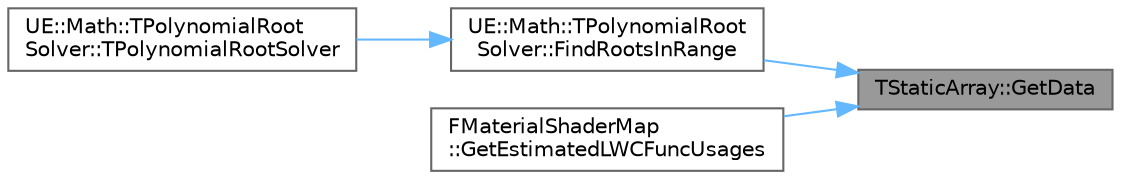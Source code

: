 digraph "TStaticArray::GetData"
{
 // INTERACTIVE_SVG=YES
 // LATEX_PDF_SIZE
  bgcolor="transparent";
  edge [fontname=Helvetica,fontsize=10,labelfontname=Helvetica,labelfontsize=10];
  node [fontname=Helvetica,fontsize=10,shape=box,height=0.2,width=0.4];
  rankdir="RL";
  Node1 [id="Node000001",label="TStaticArray::GetData",height=0.2,width=0.4,color="gray40", fillcolor="grey60", style="filled", fontcolor="black",tooltip="A pointer to the first element of the array."];
  Node1 -> Node2 [id="edge1_Node000001_Node000002",dir="back",color="steelblue1",style="solid",tooltip=" "];
  Node2 [id="Node000002",label="UE::Math::TPolynomialRoot\lSolver::FindRootsInRange",height=0.2,width=0.4,color="grey40", fillcolor="white", style="filled",URL="$d6/de9/structUE_1_1Math_1_1TPolynomialRootSolver.html#aa720f773e0000c86e6acfdd5b0037555",tooltip="Find roots within the specified open interval (RangeStart, RangeEnd) (i.e."];
  Node2 -> Node3 [id="edge2_Node000002_Node000003",dir="back",color="steelblue1",style="solid",tooltip=" "];
  Node3 [id="Node000003",label="UE::Math::TPolynomialRoot\lSolver::TPolynomialRootSolver",height=0.2,width=0.4,color="grey40", fillcolor="white", style="filled",URL="$d6/de9/structUE_1_1Math_1_1TPolynomialRootSolver.html#ab5cfe48ad439021e778794aefc238242",tooltip="Find roots within the specified open interval (RangeStart, RangeEnd) (i.e."];
  Node1 -> Node4 [id="edge3_Node000001_Node000004",dir="back",color="steelblue1",style="solid",tooltip=" "];
  Node4 [id="Node000004",label="FMaterialShaderMap\l::GetEstimatedLWCFuncUsages",height=0.2,width=0.4,color="grey40", fillcolor="white", style="filled",URL="$dd/d35/classFMaterialShaderMap.html#a8ffa0f68abdeef62cc1393955b492db6",tooltip=" "];
}
